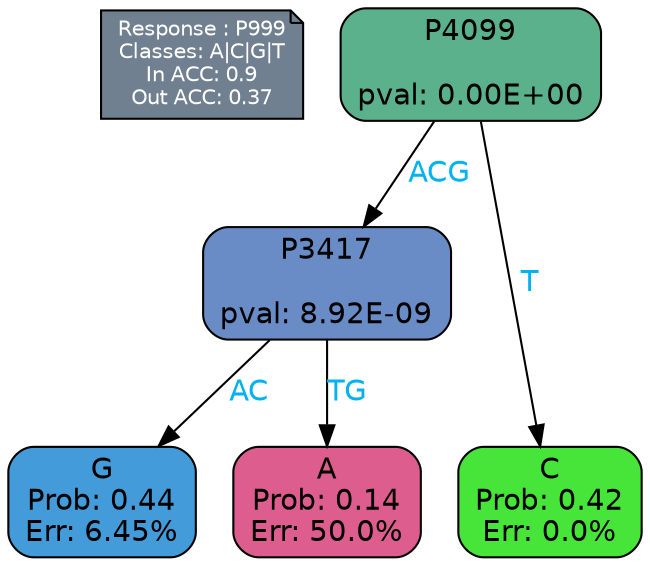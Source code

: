 digraph Tree {
node [shape=box, style="filled, rounded", color="black", fontname=helvetica] ;
graph [ranksep=equally, splines=polylines, bgcolor=transparent, dpi=600] ;
edge [fontname=helvetica] ;
LEGEND [label="Response : P999
Classes: A|C|G|T
In ACC: 0.9
Out ACC: 0.37
",shape=note,align=left,style=filled,fillcolor="slategray",fontcolor="white",fontsize=10];1 [label="P4099

pval: 0.00E+00", fillcolor="#5bb18b"] ;
2 [label="P3417

pval: 8.92E-09", fillcolor="#698cc7"] ;
3 [label="G
Prob: 0.44
Err: 6.45%", fillcolor="#449bd9"] ;
4 [label="A
Prob: 0.14
Err: 50.0%", fillcolor="#de5d8f"] ;
5 [label="C
Prob: 0.42
Err: 0.0%", fillcolor="#47e539"] ;
1 -> 2 [label="ACG",fontcolor=deepskyblue2] ;
1 -> 5 [label="T",fontcolor=deepskyblue2] ;
2 -> 3 [label="AC",fontcolor=deepskyblue2] ;
2 -> 4 [label="TG",fontcolor=deepskyblue2] ;
{rank = same; 3;4;5;}{rank = same; LEGEND;1;}}
